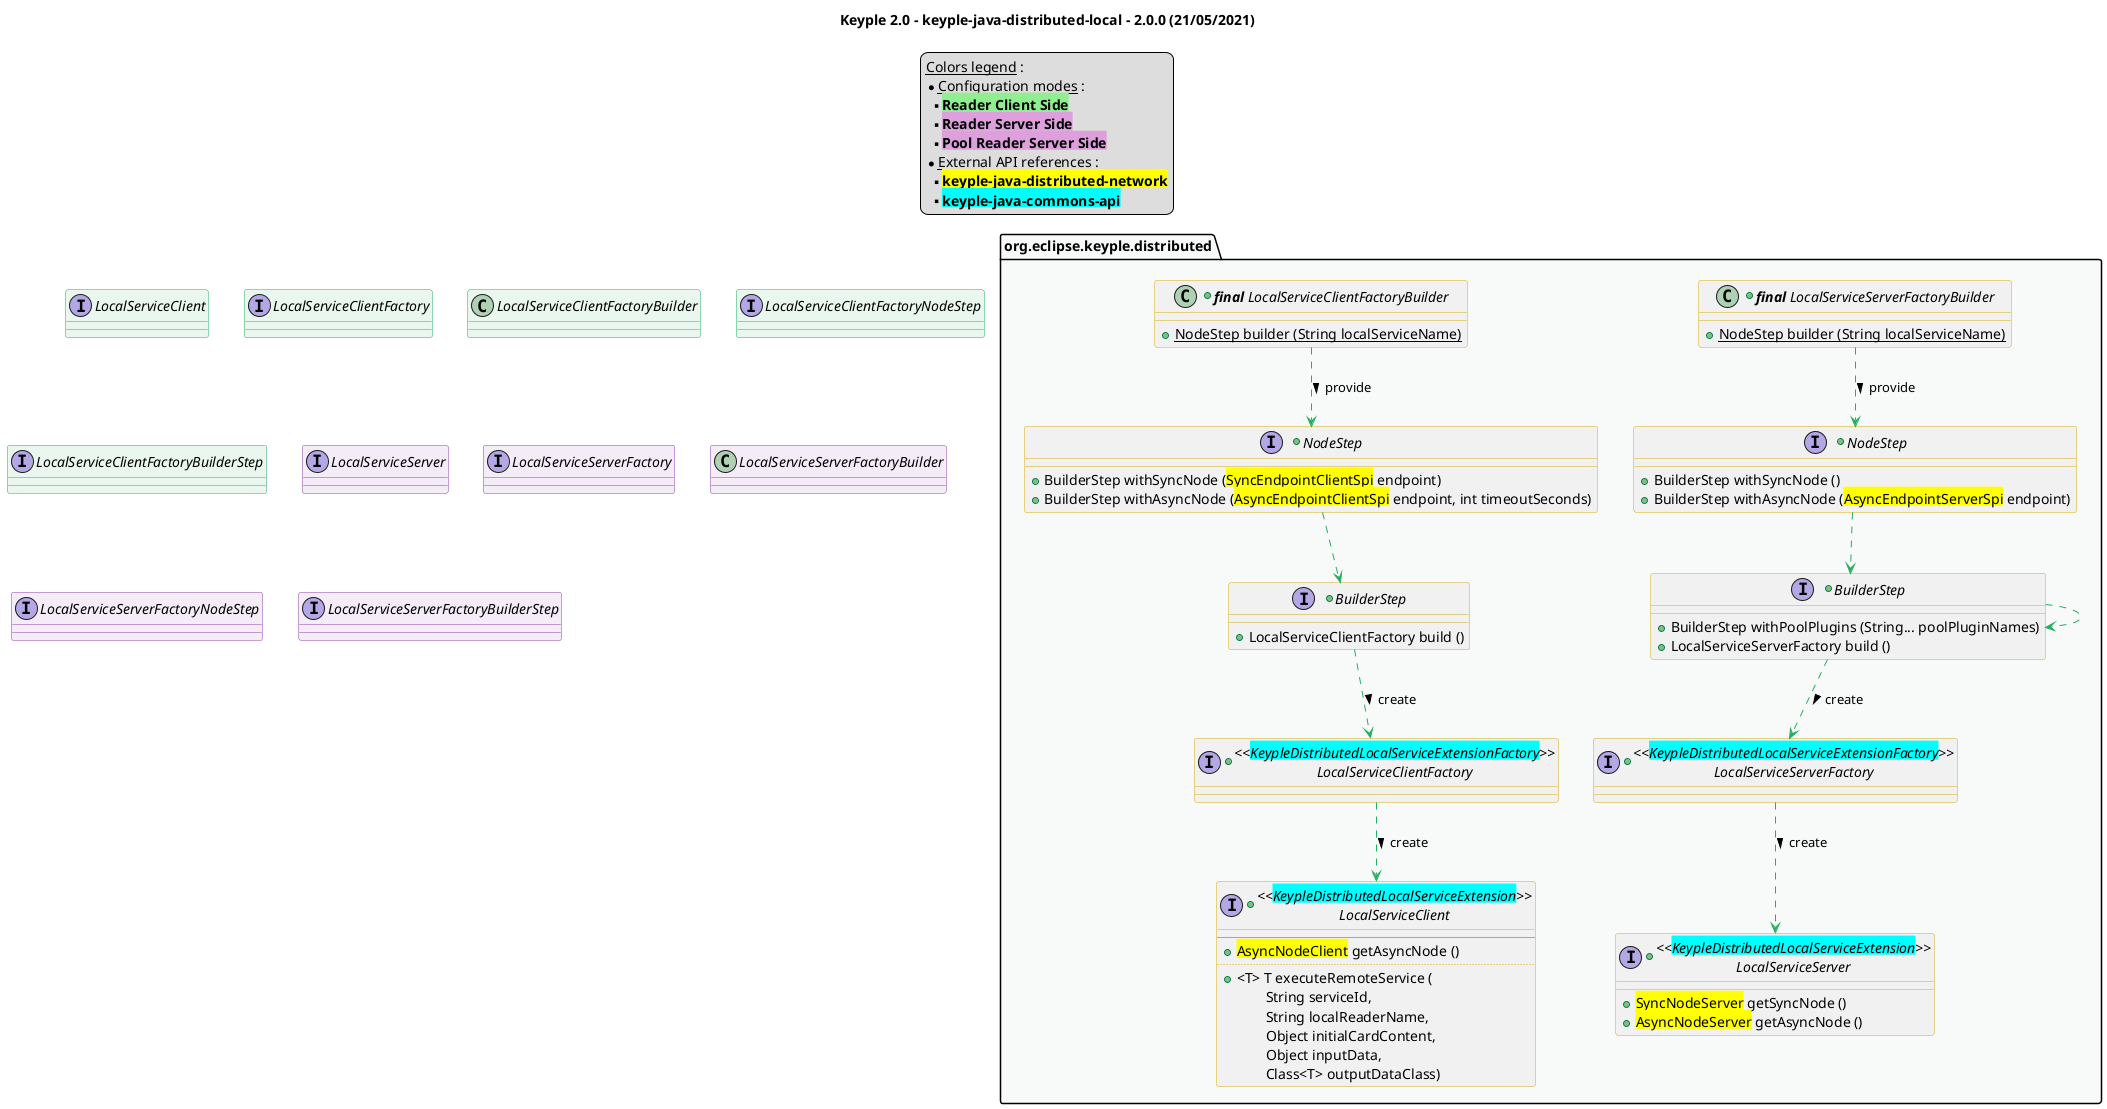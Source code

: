 @startuml
title
    Keyple 2.0 - keyple-java-distributed-local - 2.0.0 (21/05/2021)
end title

' == THEME ==

'Couleurs issues de : https://htmlcolorcodes.com/fr/tableau-de-couleur/tableau-de-couleur-design-plat/
!define C_GREY1 F8F9F9
!define C_GREY2 F2F3F4
!define C_GREY3 E5E7E9
!define C_GREY4 D7DBDD
!define C_GREY5 CACFD2
!define C_GREY6 BDC3C7
!define C_LINK 3498DB
!define C_USE 27AE60

skinparam Shadowing false
skinparam ClassFontStyle italic
skinparam ClassBorderColor #D4AC0D
skinparam stereotypeABorderColor #A9DCDF
skinparam stereotypeIBorderColor #B4A7E5
skinparam stereotypeCBorderColor #ADD1B2
skinparam stereotypeEBorderColor #EB93DF
' Red
skinparam ClassBackgroundColor<<red>> #FDEDEC
skinparam ClassBorderColor<<red>> #E74C3C
hide <<red>> stereotype
' Purple
skinparam ClassBackgroundColor<<purple>> #F4ECF7
skinparam ClassBorderColor<<purple>> #8E44AD
hide <<purple>> stereotype
' blue
skinparam ClassBackgroundColor<<blue>> #EBF5FB
skinparam ClassBorderColor<<blue>> #3498DB
hide <<blue>> stereotype
' Green
skinparam ClassBackgroundColor<<green>> #E9F7EF
skinparam ClassBorderColor<<green>> #27AE60
hide <<green>> stereotype
' Grey
skinparam ClassBackgroundColor<<grey>> #EAECEE
skinparam ClassBorderColor<<grey>> #2C3E50
hide <<grey>> stereotype

' == CONTENT ==

legend top
    __Colors legend__ :
    * __Configuration modes__ :
    ** <back:lightGreen>**Reader Client Side**</back>
    ** <back:plum>**Reader Server Side**</back>
    ** <back:plum>**Pool Reader Server Side**</back>
    * __External API references__ :
    ** <back:yellow>**keyple-java-distributed-network**</back>
    ** <back:cyan>**keyple-java-commons-api**</back>
end legend

package "org.eclipse.keyple.distributed" as root {

    +interface "<<<back:cyan>KeypleDistributedLocalServiceExtension</back>>>\nLocalServiceClient" as LocalServiceClient {
        --
        +<back:yellow>AsyncNodeClient</back> getAsyncNode ()
        ..
        +<T> T executeRemoteService (
            \tString serviceId,
            \tString localReaderName,
            \tObject initialCardContent,
            \tObject inputData,
            \tClass<T> outputDataClass)
    }

    +interface "<<<back:cyan>KeypleDistributedLocalServiceExtension</back>>>\nLocalServiceServer" as LocalServiceServer {
        +<back:yellow>SyncNodeServer</back> getSyncNode ()
        +<back:yellow>AsyncNodeServer</back> getAsyncNode ()
    }

    ' Factories
    together {
        +interface "<<<back:cyan>KeypleDistributedLocalServiceExtensionFactory</back>>>\nLocalServiceClientFactory" as LocalServiceClientFactory {
        }
        +interface "<<<back:cyan>KeypleDistributedLocalServiceExtensionFactory</back>>>\nLocalServiceServerFactory" as LocalServiceServerFactory {
        }
    }

    ' Factories builders
    together {
        +class "**final** LocalServiceClientFactoryBuilder" as LocalServiceClientFactoryBuilder {
            + {static} NodeStep builder (String localServiceName)
        }
        +interface "NodeStep" as LocalServiceClientFactoryNodeStep {
            + BuilderStep withSyncNode (<back:yellow>SyncEndpointClientSpi</back> endpoint)
            + BuilderStep withAsyncNode (<back:yellow>AsyncEndpointClientSpi</back> endpoint, int timeoutSeconds)
        }
        +interface "BuilderStep" as LocalServiceClientFactoryBuilderStep {
            + LocalServiceClientFactory build ()
        }

        +class "**final** LocalServiceServerFactoryBuilder" as LocalServiceServerFactoryBuilder {
            + {static} NodeStep builder (String localServiceName)
        }
        +interface "NodeStep" as LocalServiceServerFactoryNodeStep {
            + BuilderStep withSyncNode ()
            + BuilderStep withAsyncNode (<back:yellow>AsyncEndpointServerSpi</back> endpoint)
        }
        +interface "BuilderStep" as LocalServiceServerFactoryBuilderStep {
            + BuilderStep withPoolPlugins (String... poolPluginNames)
            + LocalServiceServerFactory build ()
        }
    }
}

' Associations

LocalServiceClientFactoryBuilder ..> LocalServiceClientFactoryNodeStep #C_USE : provide >
LocalServiceClientFactoryNodeStep ..> LocalServiceClientFactoryBuilderStep #C_USE
LocalServiceClientFactoryBuilderStep ..> LocalServiceClientFactory #C_USE : create >
LocalServiceClientFactory ..> LocalServiceClient #C_USE : create >

LocalServiceServerFactoryBuilder ..> LocalServiceServerFactoryNodeStep #C_USE : provide >
LocalServiceServerFactoryNodeStep ..> LocalServiceServerFactoryBuilderStep #C_USE
LocalServiceServerFactoryBuilderStep ..> LocalServiceServerFactoryBuilderStep #C_USE
LocalServiceServerFactoryBuilderStep ..> LocalServiceServerFactory #C_USE : create >
LocalServiceServerFactory ..> LocalServiceServer #C_USE : create >

' == LAYOUT ==

' == STYLE ==

package root #C_GREY1 {}

interface LocalServiceClient <<green>>
interface LocalServiceClientFactory <<green>>
class LocalServiceClientFactoryBuilder <<green>>
interface LocalServiceClientFactoryNodeStep <<green>>
interface LocalServiceClientFactoryBuilderStep <<green>>

interface LocalServiceServer <<purple>>
interface LocalServiceServerFactory <<purple>>
class LocalServiceServerFactoryBuilder <<purple>>
interface LocalServiceServerFactoryNodeStep <<purple>>
interface LocalServiceServerFactoryBuilderStep <<purple>>

@enduml